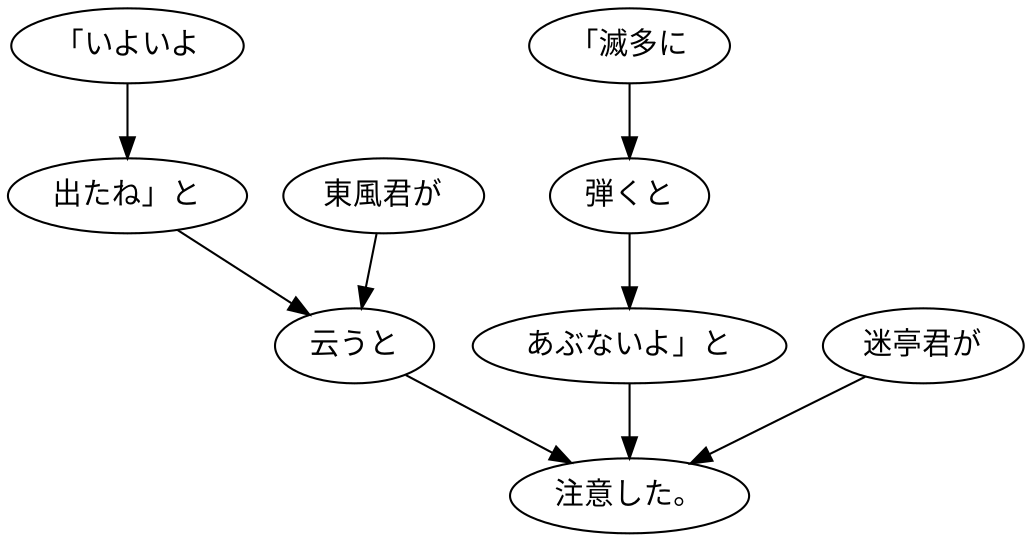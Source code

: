 digraph graph8301 {
	node0 [label="「いよいよ"];
	node1 [label="出たね」と"];
	node2 [label="東風君が"];
	node3 [label="云うと"];
	node4 [label="「滅多に"];
	node5 [label="弾くと"];
	node6 [label="あぶないよ」と"];
	node7 [label="迷亭君が"];
	node8 [label="注意した。"];
	node0 -> node1;
	node1 -> node3;
	node2 -> node3;
	node3 -> node8;
	node4 -> node5;
	node5 -> node6;
	node6 -> node8;
	node7 -> node8;
}
